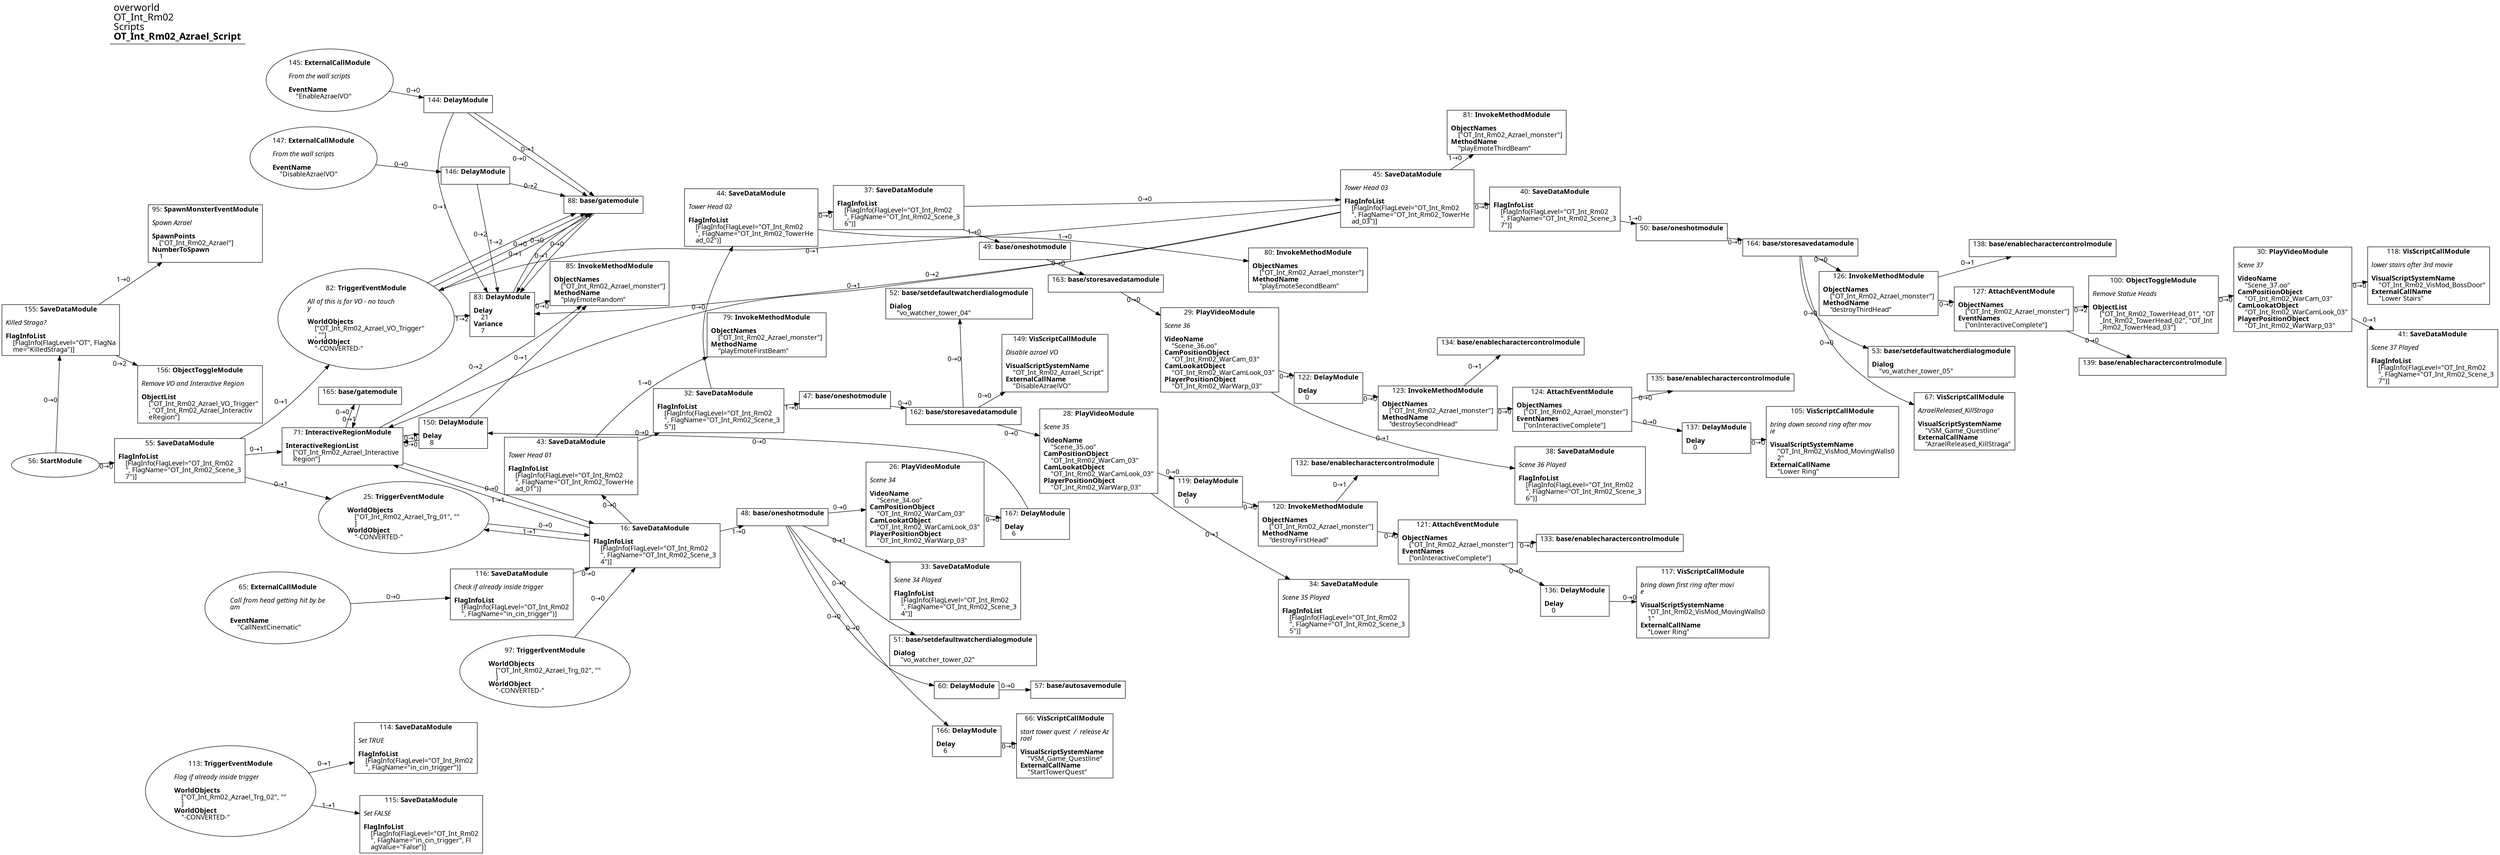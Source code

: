 digraph {
    layout = fdp;
    overlap = prism;
    sep = "+16";
    splines = spline;

    node [ shape = box ];

    graph [ fontname = "Segoe UI" ];
    node [ fontname = "Segoe UI" ];
    edge [ fontname = "Segoe UI" ];

    16 [ label = <16: <b>SaveDataModule</b><br/><br/><b>FlagInfoList</b><br align="left"/>    [FlagInfo(FlagLevel=&quot;OT_Int_Rm02<br align="left"/>    &quot;, FlagName=&quot;OT_Int_Rm02_Scene_3<br align="left"/>    4&quot;)]<br align="left"/>> ];
    16 [ pos = "0.56100005,-0.851!" ];
    16 -> 43 [ label = "0→0" ];
    16 -> 48 [ label = "1→0" ];
    16 -> 25 [ label = "1→1" ];
    16 -> 71 [ label = "1→1" ];

    25 [ label = <25: <b>TriggerEventModule</b><br/><br/><b>WorldObjects</b><br align="left"/>    [&quot;OT_Int_Rm02_Azrael_Trg_01&quot;, &quot;&quot;<br align="left"/>    ]<br align="left"/><b>WorldObject</b><br align="left"/>    &quot;-CONVERTED-&quot;<br align="left"/>> ];
    25 [ shape = oval ]
    25 [ pos = "0.215,-0.68500006!" ];
    25 -> 16 [ label = "0→0" ];

    26 [ label = <26: <b>PlayVideoModule</b><br/><br/><i>Scene 34<br align="left"/></i><br align="left"/><b>VideoName</b><br align="left"/>    &quot;Scene_34.oo&quot;<br align="left"/><b>CamPositionObject</b><br align="left"/>    &quot;OT_Int_Rm02_WarCam_03&quot;<br align="left"/><b>CamLookatObject</b><br align="left"/>    &quot;OT_Int_Rm02_WarCamLook_03&quot;<br align="left"/><b>PlayerPositionObject</b><br align="left"/>    &quot;OT_Int_Rm02_WarWarp_03&quot;<br align="left"/>> ];
    26 [ pos = "1.057,-0.874!" ];
    26 -> 167 [ label = "0→0" ];

    28 [ label = <28: <b>PlayVideoModule</b><br/><br/><i>Scene 35<br align="left"/></i><br align="left"/><b>VideoName</b><br align="left"/>    &quot;Scene_35.oo&quot;<br align="left"/><b>CamPositionObject</b><br align="left"/>    &quot;OT_Int_Rm02_WarCam_03&quot;<br align="left"/><b>CamLookatObject</b><br align="left"/>    &quot;OT_Int_Rm02_WarCamLook_03&quot;<br align="left"/><b>PlayerPositionObject</b><br align="left"/>    &quot;OT_Int_Rm02_WarWarp_03&quot;<br align="left"/>> ];
    28 [ pos = "1.774,-0.642!" ];
    28 -> 119 [ label = "0→0" ];
    28 -> 34 [ label = "0→1" ];

    29 [ label = <29: <b>PlayVideoModule</b><br/><br/><i>Scene 36<br align="left"/></i><br align="left"/><b>VideoName</b><br align="left"/>    &quot;Scene_36.oo&quot;<br align="left"/><b>CamPositionObject</b><br align="left"/>    &quot;OT_Int_Rm02_WarCam_03&quot;<br align="left"/><b>CamLookatObject</b><br align="left"/>    &quot;OT_Int_Rm02_WarCamLook_03&quot;<br align="left"/><b>PlayerPositionObject</b><br align="left"/>    &quot;OT_Int_Rm02_WarWarp_03&quot;<br align="left"/>> ];
    29 [ pos = "3.0640001,-0.065000005!" ];
    29 -> 122 [ label = "0→0" ];
    29 -> 38 [ label = "0→1" ];

    30 [ label = <30: <b>PlayVideoModule</b><br/><br/><i>Scene 37<br align="left"/></i><br align="left"/><b>VideoName</b><br align="left"/>    &quot;Scene_37.oo&quot;<br align="left"/><b>CamPositionObject</b><br align="left"/>    &quot;OT_Int_Rm02_WarCam_03&quot;<br align="left"/><b>CamLookatObject</b><br align="left"/>    &quot;OT_Int_Rm02_WarCamLook_03&quot;<br align="left"/><b>PlayerPositionObject</b><br align="left"/>    &quot;OT_Int_Rm02_WarWarp_03&quot;<br align="left"/>> ];
    30 [ pos = "5.807,0.3!" ];
    30 -> 118 [ label = "0→0" ];
    30 -> 41 [ label = "0→1" ];

    32 [ label = <32: <b>SaveDataModule</b><br/><br/><b>FlagInfoList</b><br align="left"/>    [FlagInfo(FlagLevel=&quot;OT_Int_Rm02<br align="left"/>    &quot;, FlagName=&quot;OT_Int_Rm02_Scene_3<br align="left"/>    5&quot;)]<br align="left"/>> ];
    32 [ pos = "1.042,-0.619!" ];
    32 -> 44 [ label = "0→0" ];
    32 -> 47 [ label = "1→0" ];

    33 [ label = <33: <b>SaveDataModule</b><br/><br/><i>Scene 34 Played<br align="left"/></i><br align="left"/><b>FlagInfoList</b><br align="left"/>    [FlagInfo(FlagLevel=&quot;OT_Int_Rm02<br align="left"/>    &quot;, FlagName=&quot;OT_Int_Rm02_Scene_3<br align="left"/>    4&quot;)]<br align="left"/>> ];
    33 [ pos = "1.059,-1.016!" ];

    34 [ label = <34: <b>SaveDataModule</b><br/><br/><i>Scene 35 Played<br align="left"/></i><br align="left"/><b>FlagInfoList</b><br align="left"/>    [FlagInfo(FlagLevel=&quot;OT_Int_Rm02<br align="left"/>    &quot;, FlagName=&quot;OT_Int_Rm02_Scene_3<br align="left"/>    5&quot;)]<br align="left"/>> ];
    34 [ pos = "1.9660001,-0.841!" ];

    37 [ label = <37: <b>SaveDataModule</b><br/><br/><b>FlagInfoList</b><br align="left"/>    [FlagInfo(FlagLevel=&quot;OT_Int_Rm02<br align="left"/>    &quot;, FlagName=&quot;OT_Int_Rm02_Scene_3<br align="left"/>    6&quot;)]<br align="left"/>> ];
    37 [ pos = "2.4290001,-0.042000003!" ];
    37 -> 45 [ label = "0→0" ];
    37 -> 49 [ label = "1→0" ];

    38 [ label = <38: <b>SaveDataModule</b><br/><br/><i>Scene 36 Played<br align="left"/></i><br align="left"/><b>FlagInfoList</b><br align="left"/>    [FlagInfo(FlagLevel=&quot;OT_Int_Rm02<br align="left"/>    &quot;, FlagName=&quot;OT_Int_Rm02_Scene_3<br align="left"/>    6&quot;)]<br align="left"/>> ];
    38 [ pos = "3.2770002,-0.275!" ];

    40 [ label = <40: <b>SaveDataModule</b><br/><br/><b>FlagInfoList</b><br align="left"/>    [FlagInfo(FlagLevel=&quot;OT_Int_Rm02<br align="left"/>    &quot;, FlagName=&quot;OT_Int_Rm02_Scene_3<br align="left"/>    7&quot;)]<br align="left"/>> ];
    40 [ pos = "4.3190002,0.277!" ];
    40 -> 50 [ label = "1→0" ];

    41 [ label = <41: <b>SaveDataModule</b><br/><br/><i>Scene 37 Played<br align="left"/></i><br align="left"/><b>FlagInfoList</b><br align="left"/>    [FlagInfo(FlagLevel=&quot;OT_Int_Rm02<br align="left"/>    &quot;, FlagName=&quot;OT_Int_Rm02_Scene_3<br align="left"/>    7&quot;)]<br align="left"/>> ];
    41 [ pos = "5.9870005,0.20700002!" ];

    43 [ label = <43: <b>SaveDataModule</b><br/><br/><i>Tower Head 01<br align="left"/></i><br align="left"/><b>FlagInfoList</b><br align="left"/>    [FlagInfo(FlagLevel=&quot;OT_Int_Rm02<br align="left"/>    &quot;, FlagName=&quot;OT_Int_Rm02_TowerHe<br align="left"/>    ad_01&quot;)]<br align="left"/>> ];
    43 [ pos = "0.8,-0.619!" ];
    43 -> 32 [ label = "0→0" ];
    43 -> 79 [ label = "1→0" ];

    44 [ label = <44: <b>SaveDataModule</b><br/><br/><i>Tower Head 02<br align="left"/></i><br align="left"/><b>FlagInfoList</b><br align="left"/>    [FlagInfo(FlagLevel=&quot;OT_Int_Rm02<br align="left"/>    &quot;, FlagName=&quot;OT_Int_Rm02_TowerHe<br align="left"/>    ad_02&quot;)]<br align="left"/>> ];
    44 [ pos = "2.1660001,-0.042000003!" ];
    44 -> 37 [ label = "0→0" ];
    44 -> 80 [ label = "1→0" ];

    45 [ label = <45: <b>SaveDataModule</b><br/><br/><i>Tower Head 03<br align="left"/></i><br align="left"/><b>FlagInfoList</b><br align="left"/>    [FlagInfo(FlagLevel=&quot;OT_Int_Rm02<br align="left"/>    &quot;, FlagName=&quot;OT_Int_Rm02_TowerHe<br align="left"/>    ad_03&quot;)]<br align="left"/>> ];
    45 [ pos = "4.0230002,0.277!" ];
    45 -> 40 [ label = "0→0" ];
    45 -> 81 [ label = "1→0" ];
    45 -> 71 [ label = "0→1" ];
    45 -> 83 [ label = "0→2" ];
    45 -> 82 [ label = "0→1" ];

    47 [ label = <47: <b>base/oneshotmodule</b><br/><br/>> ];
    47 [ pos = "1.279,-0.642!" ];
    47 -> 162 [ label = "0→0" ];

    48 [ label = <48: <b>base/oneshotmodule</b><br/><br/>> ];
    48 [ pos = "0.80300003,-0.874!" ];
    48 -> 33 [ label = "0→1" ];
    48 -> 51 [ label = "0→0" ];
    48 -> 60 [ label = "0→0" ];
    48 -> 26 [ label = "0→0" ];
    48 -> 166 [ label = "0→0" ];

    49 [ label = <49: <b>base/oneshotmodule</b><br/><br/>> ];
    49 [ pos = "2.657,-0.065000005!" ];
    49 -> 163 [ label = "0→0" ];

    50 [ label = <50: <b>base/oneshotmodule</b><br/><br/>> ];
    50 [ pos = "4.5410004,0.254!" ];
    50 -> 164 [ label = "0→0" ];

    51 [ label = <51: <b>base/setdefaultwatcherdialogmodule</b><br/><br/><b>Dialog</b><br align="left"/>    &quot;vo_watcher_tower_02&quot;<br align="left"/>> ];
    51 [ pos = "1.064,-1.167!" ];

    52 [ label = <52: <b>base/setdefaultwatcherdialogmodule</b><br/><br/><b>Dialog</b><br align="left"/>    &quot;vo_watcher_tower_04&quot;<br align="left"/>> ];
    52 [ pos = "1.7810001,-0.44400004!" ];

    53 [ label = <53: <b>base/setdefaultwatcherdialogmodule</b><br/><br/><b>Dialog</b><br align="left"/>    &quot;vo_watcher_tower_05&quot;<br align="left"/>> ];
    53 [ pos = "5.0410004,0.093!" ];

    55 [ label = <55: <b>SaveDataModule</b><br/><br/><b>FlagInfoList</b><br align="left"/>    [FlagInfo(FlagLevel=&quot;OT_Int_Rm02<br align="left"/>    &quot;, FlagName=&quot;OT_Int_Rm02_Scene_3<br align="left"/>    7&quot;)]<br align="left"/>> ];
    55 [ pos = "-0.105000004,-0.57000005!" ];
    55 -> 71 [ label = "0→1" ];
    55 -> 25 [ label = "0→1" ];
    55 -> 82 [ label = "0→1" ];

    56 [ label = <56: <b>StartModule</b><br/><br/>> ];
    56 [ shape = oval ]
    56 [ pos = "-0.54,-0.57000005!" ];
    56 -> 55 [ label = "0→0" ];
    56 -> 155 [ label = "0→0" ];

    57 [ label = <57: <b>base/autosavemodule</b><br/><br/>> ];
    57 [ pos = "1.279,-1.2550001!" ];

    60 [ label = <60: <b>DelayModule</b><br/><br/>> ];
    60 [ pos = "1.0680001,-1.2550001!" ];
    60 -> 57 [ label = "0→0" ];

    65 [ label = <65: <b>ExternalCallModule</b><br/><br/><i>Call from head getting hit by be<br align="left"/>am<br align="left"/></i><br align="left"/><b>EventName</b><br align="left"/>    &quot;CallNextCinematic&quot;<br align="left"/>> ];
    65 [ shape = oval ]
    65 [ pos = "-0.08800001,-0.90900004!" ];
    65 -> 116 [ label = "0→0" ];

    66 [ label = <66: <b>VisScriptCallModule</b><br/><br/><i>start tower quest  /  release Az<br align="left"/>rael<br align="left"/></i><br align="left"/><b>VisualScriptSystemName</b><br align="left"/>    &quot;VSM_Game_Questline&quot;<br align="left"/><b>ExternalCallName</b><br align="left"/>    &quot;StartTowerQuest&quot;<br align="left"/>> ];
    66 [ pos = "1.251,-1.442!" ];

    67 [ label = <67: <b>VisScriptCallModule</b><br/><br/><i>AzraelReleased_KillStraga<br align="left"/></i><br align="left"/><b>VisualScriptSystemName</b><br align="left"/>    &quot;VSM_Game_Questline&quot;<br align="left"/><b>ExternalCallName</b><br align="left"/>    &quot;AzraelReleased_KillStraga&quot;<br align="left"/>> ];
    67 [ pos = "5.038,0.0050000004!" ];

    71 [ label = <71: <b>InteractiveRegionModule</b><br/><br/><b>InteractiveRegionList</b><br align="left"/>    [&quot;OT_Int_Rm02_Azrael_Interactive<br align="left"/>    Region&quot;]<br align="left"/>> ];
    71 [ pos = "0.21400002,-0.54700005!" ];
    71 -> 16 [ label = "0→0" ];
    71 -> 85 [ label = "0→2" ];
    71 -> 150 [ label = "0→0" ];
    71 -> 165 [ label = "0→0" ];

    79 [ label = <79: <b>InvokeMethodModule</b><br/><br/><b>ObjectNames</b><br align="left"/>    [&quot;OT_Int_Rm02_Azrael_monster&quot;]<br align="left"/><b>MethodName</b><br align="left"/>    &quot;playEmoteFirstBeam&quot;<br align="left"/>> ];
    79 [ pos = "1.042,-0.45800003!" ];

    80 [ label = <80: <b>InvokeMethodModule</b><br/><br/><b>ObjectNames</b><br align="left"/>    [&quot;OT_Int_Rm02_Azrael_monster&quot;]<br align="left"/><b>MethodName</b><br align="left"/>    &quot;playEmoteSecondBeam&quot;<br align="left"/>> ];
    80 [ pos = "3.7370002,0.19000001!" ];

    81 [ label = <81: <b>InvokeMethodModule</b><br/><br/><b>ObjectNames</b><br align="left"/>    [&quot;OT_Int_Rm02_Azrael_monster&quot;]<br align="left"/><b>MethodName</b><br align="left"/>    &quot;playEmoteThirdBeam&quot;<br align="left"/>> ];
    81 [ pos = "4.256,0.43500003!" ];

    82 [ label = <82: <b>TriggerEventModule</b><br/><br/><i>All of this is for VO - no touch<br align="left"/>y<br align="left"/></i><br align="left"/><b>WorldObjects</b><br align="left"/>    [&quot;OT_Int_Rm02_Azrael_VO_Trigger&quot;<br align="left"/>    , &quot;&quot;]<br align="left"/><b>WorldObject</b><br align="left"/>    &quot;-CONVERTED-&quot;<br align="left"/>> ];
    82 [ shape = oval ]
    82 [ pos = "0.23500001,-0.24400002!" ];
    82 -> 88 [ label = "1→2" ];
    82 -> 88 [ label = "0→1" ];
    82 -> 88 [ label = "0→0" ];
    82 -> 83 [ label = "1→2" ];

    83 [ label = <83: <b>DelayModule</b><br/><br/><b>Delay</b><br align="left"/>    21<br align="left"/><b>Variance</b><br align="left"/>    7<br align="left"/>> ];
    83 [ pos = "0.537,-0.25300002!" ];
    83 -> 85 [ label = "0→0" ];
    83 -> 88 [ label = "0→0" ];

    85 [ label = <85: <b>InvokeMethodModule</b><br/><br/><b>ObjectNames</b><br align="left"/>    [&quot;OT_Int_Rm02_Azrael_monster&quot;]<br align="left"/><b>MethodName</b><br align="left"/>    &quot;playEmoteRandom&quot;<br align="left"/>> ];
    85 [ pos = "0.748,-0.24300002!" ];

    88 [ label = <88: <b>base/gatemodule</b><br/><br/>> ];
    88 [ pos = "0.546,-0.05!" ];
    88 -> 83 [ label = "0→1" ];
    88 -> 83 [ label = "0→0" ];

    95 [ label = <95: <b>SpawnMonsterEventModule</b><br/><br/><i>Spawn Azrael<br align="left"/></i><br align="left"/><b>SpawnPoints</b><br align="left"/>    [&quot;OT_Int_Rm02_Azrael&quot;]<br align="left"/><b>NumberToSpawn</b><br align="left"/>    1<br align="left"/>> ];
    95 [ pos = "-0.09900001,-0.094000004!" ];

    97 [ label = <97: <b>TriggerEventModule</b><br/><br/><b>WorldObjects</b><br align="left"/>    [&quot;OT_Int_Rm02_Azrael_Trg_02&quot;, &quot;&quot;<br align="left"/>    ]<br align="left"/><b>WorldObject</b><br align="left"/>    &quot;-CONVERTED-&quot;<br align="left"/>> ];
    97 [ shape = oval ]
    97 [ pos = "0.23700002,-1.075!" ];
    97 -> 16 [ label = "0→0" ];

    100 [ label = <100: <b>ObjectToggleModule</b><br/><br/><i>Remove Statue Heads<br align="left"/></i><br align="left"/><b>ObjectList</b><br align="left"/>    [&quot;OT_Int_Rm02_TowerHead_01&quot;, &quot;OT<br align="left"/>    _Int_Rm02_TowerHead_02&quot;, &quot;OT_Int<br align="left"/>    _Rm02_TowerHead_03&quot;]<br align="left"/>> ];
    100 [ pos = "5.5490003,0.3!" ];
    100 -> 30 [ label = "0→0" ];

    105 [ label = <105: <b>VisScriptCallModule</b><br/><br/><i>bring down second ring after mov<br align="left"/>ie<br align="left"/></i><br align="left"/><b>VisualScriptSystemName</b><br align="left"/>    &quot;OT_Int_Rm02_VisMod_MovingWalls0<br align="left"/>    2&quot;<br align="left"/><b>ExternalCallName</b><br align="left"/>    &quot;Lower Ring&quot;<br align="left"/>> ];
    105 [ pos = "4.1470003,-0.16700001!" ];

    113 [ label = <113: <b>TriggerEventModule</b><br/><br/><i>Flag if already inside trigger<br align="left"/></i><br align="left"/><b>WorldObjects</b><br align="left"/>    [&quot;OT_Int_Rm02_Azrael_Trg_02&quot;, &quot;&quot;<br align="left"/>    ]<br align="left"/><b>WorldObject</b><br align="left"/>    &quot;-CONVERTED-&quot;<br align="left"/>> ];
    113 [ shape = oval ]
    113 [ pos = "-0.36200002,-1.4130001!" ];
    113 -> 114 [ label = "0→1" ];
    113 -> 115 [ label = "1→1" ];

    114 [ label = <114: <b>SaveDataModule</b><br/><br/><i>Set TRUE<br align="left"/></i><br align="left"/><b>FlagInfoList</b><br align="left"/>    [FlagInfo(FlagLevel=&quot;OT_Int_Rm02<br align="left"/>    &quot;, FlagName=&quot;in_cin_trigger&quot;)]<br align="left"/>> ];
    114 [ pos = "-0.106000006,-1.3230001!" ];

    115 [ label = <115: <b>SaveDataModule</b><br/><br/><i>Set FALSE<br align="left"/></i><br align="left"/><b>FlagInfoList</b><br align="left"/>    [FlagInfo(FlagLevel=&quot;OT_Int_Rm02<br align="left"/>    &quot;, FlagName=&quot;in_cin_trigger&quot;, Fl<br align="left"/>    agValue=&quot;False&quot;)]<br align="left"/>> ];
    115 [ pos = "-0.104,-1.485!" ];

    116 [ label = <116: <b>SaveDataModule</b><br/><br/><i>Check if already inside trigger<br align="left"/></i><br align="left"/><b>FlagInfoList</b><br align="left"/>    [FlagInfo(FlagLevel=&quot;OT_Int_Rm02<br align="left"/>    &quot;, FlagName=&quot;in_cin_trigger&quot;)]<br align="left"/>> ];
    116 [ pos = "0.22200002,-0.90900004!" ];
    116 -> 16 [ label = "0→0" ];

    117 [ label = <117: <b>VisScriptCallModule</b><br/><br/><i>bring down first ring after movi<br align="left"/>e<br align="left"/></i><br align="left"/><b>VisualScriptSystemName</b><br align="left"/>    &quot;OT_Int_Rm02_VisMod_MovingWalls0<br align="left"/>    1&quot;<br align="left"/><b>ExternalCallName</b><br align="left"/>    &quot;Lower Ring&quot;<br align="left"/>> ];
    117 [ pos = "2.8420002,-0.754!" ];

    118 [ label = <118: <b>VisScriptCallModule</b><br/><br/><i>lower stairs after 3rd movie<br align="left"/></i><br align="left"/><b>VisualScriptSystemName</b><br align="left"/>    &quot;OT_Int_Rm02_VisMod_BossDoor&quot;<br align="left"/><b>ExternalCallName</b><br align="left"/>    &quot;Lower Stairs&quot;<br align="left"/>> ];
    118 [ pos = "5.9800005,0.3!" ];

    119 [ label = <119: <b>DelayModule</b><br/><br/><b>Delay</b><br align="left"/>    0<br align="left"/>> ];
    119 [ pos = "1.9640001,-0.642!" ];
    119 -> 120 [ label = "0→0" ];

    120 [ label = <120: <b>InvokeMethodModule</b><br/><br/><b>ObjectNames</b><br align="left"/>    [&quot;OT_Int_Rm02_Azrael_monster&quot;]<br align="left"/><b>MethodName</b><br align="left"/>    &quot;destroyFirstHead&quot;<br align="left"/>> ];
    120 [ pos = "2.134,-0.642!" ];
    120 -> 132 [ label = "0→1" ];
    120 -> 121 [ label = "0→0" ];

    121 [ label = <121: <b>AttachEventModule</b><br/><br/><b>ObjectNames</b><br align="left"/>    [&quot;OT_Int_Rm02_Azrael_monster&quot;]<br align="left"/><b>EventNames</b><br align="left"/>    [&quot;onInteractiveComplete&quot;]<br align="left"/>> ];
    121 [ pos = "2.351,-0.642!" ];
    121 -> 133 [ label = "0→0" ];
    121 -> 136 [ label = "0→0" ];

    122 [ label = <122: <b>DelayModule</b><br/><br/><b>Delay</b><br align="left"/>    0<br align="left"/>> ];
    122 [ pos = "3.2710001,-0.065000005!" ];
    122 -> 123 [ label = "0→0" ];

    123 [ label = <123: <b>InvokeMethodModule</b><br/><br/><b>ObjectNames</b><br align="left"/>    [&quot;OT_Int_Rm02_Azrael_monster&quot;]<br align="left"/><b>MethodName</b><br align="left"/>    &quot;destroySecondHead&quot;<br align="left"/>> ];
    123 [ pos = "3.4420002,-0.065000005!" ];
    123 -> 124 [ label = "0→0" ];
    123 -> 134 [ label = "0→1" ];

    124 [ label = <124: <b>AttachEventModule</b><br/><br/><b>ObjectNames</b><br align="left"/>    [&quot;OT_Int_Rm02_Azrael_monster&quot;]<br align="left"/><b>EventNames</b><br align="left"/>    [&quot;onInteractiveComplete&quot;]<br align="left"/>> ];
    124 [ pos = "3.6580002,-0.065000005!" ];
    124 -> 135 [ label = "0→0" ];
    124 -> 137 [ label = "0→0" ];

    126 [ label = <126: <b>InvokeMethodModule</b><br/><br/><b>ObjectNames</b><br align="left"/>    [&quot;OT_Int_Rm02_Azrael_monster&quot;]<br align="left"/><b>MethodName</b><br align="left"/>    &quot;destroyThirdHead&quot;<br align="left"/>> ];
    126 [ pos = "5.0480003,0.254!" ];
    126 -> 127 [ label = "0→0" ];
    126 -> 138 [ label = "0→1" ];

    127 [ label = <127: <b>AttachEventModule</b><br/><br/><b>ObjectNames</b><br align="left"/>    [&quot;OT_Int_Rm02_Azrael_monster&quot;]<br align="left"/><b>EventNames</b><br align="left"/>    [&quot;onInteractiveComplete&quot;]<br align="left"/>> ];
    127 [ pos = "5.2640004,0.254!" ];
    127 -> 100 [ label = "0→2" ];
    127 -> 139 [ label = "0→0" ];

    132 [ label = <132: <b>base/enablecharactercontrolmodule</b><br/><br/>> ];
    132 [ pos = "2.3490002,-0.518!" ];

    133 [ label = <133: <b>base/enablecharactercontrolmodule</b><br/><br/>> ];
    133 [ pos = "2.618,-0.642!" ];

    134 [ label = <134: <b>base/enablecharactercontrolmodule</b><br/><br/>> ];
    134 [ pos = "3.6580002,0.024!" ];

    135 [ label = <135: <b>base/enablecharactercontrolmodule</b><br/><br/>> ];
    135 [ pos = "3.9410002,-0.065000005!" ];

    136 [ label = <136: <b>DelayModule</b><br/><br/><b>Delay</b><br align="left"/>    0<br align="left"/>> ];
    136 [ pos = "2.6200001,-0.754!" ];
    136 -> 117 [ label = "0→0" ];

    137 [ label = <137: <b>DelayModule</b><br/><br/><b>Delay</b><br align="left"/>    0<br align="left"/>> ];
    137 [ pos = "3.9420002,-0.16700001!" ];
    137 -> 105 [ label = "0→0" ];

    138 [ label = <138: <b>base/enablecharactercontrolmodule</b><br/><br/>> ];
    138 [ pos = "5.308,0.43!" ];

    139 [ label = <139: <b>base/enablecharactercontrolmodule</b><br/><br/>> ];
    139 [ pos = "5.5490003,0.116000004!" ];

    144 [ label = <144: <b>DelayModule</b><br/><br/>> ];
    144 [ pos = "0.24000001,0.21700001!" ];
    144 -> 83 [ label = "0→1" ];
    144 -> 88 [ label = "0→1" ];
    144 -> 88 [ label = "0→0" ];

    145 [ label = <145: <b>ExternalCallModule</b><br/><br/><i>From the wall scripts<br align="left"/></i><br align="left"/><b>EventName</b><br align="left"/>    &quot;EnableAzraelVO&quot;<br align="left"/>> ];
    145 [ shape = oval ]
    145 [ pos = "-0.029000001,0.21700001!" ];
    145 -> 144 [ label = "0→0" ];

    146 [ label = <146: <b>DelayModule</b><br/><br/>> ];
    146 [ pos = "0.24100001,0.035!" ];
    146 -> 88 [ label = "0→2" ];
    146 -> 83 [ label = "0→2" ];

    147 [ label = <147: <b>ExternalCallModule</b><br/><br/><i>From the wall scripts<br align="left"/></i><br align="left"/><b>EventName</b><br align="left"/>    &quot;DisableAzraelVO&quot;<br align="left"/>> ];
    147 [ shape = oval ]
    147 [ pos = "-0.028,0.035!" ];
    147 -> 146 [ label = "0→0" ];

    149 [ label = <149: <b>VisScriptCallModule</b><br/><br/><i>Disable azrael VO<br align="left"/></i><br align="left"/><b>VisualScriptSystemName</b><br align="left"/>    &quot;OT_Int_Rm02_Azrael_Script&quot;<br align="left"/><b>ExternalCallName</b><br align="left"/>    &quot;DisableAzraelVO&quot;<br align="left"/>> ];
    149 [ pos = "1.7760001,-0.54800004!" ];

    150 [ label = <150: <b>DelayModule</b><br/><br/><b>Delay</b><br align="left"/>    8<br align="left"/>> ];
    150 [ pos = "0.545,-0.54800004!" ];
    150 -> 85 [ label = "0→1" ];
    150 -> 71 [ label = "0→0" ];

    155 [ label = <155: <b>SaveDataModule</b><br/><br/><i>Killed Straga?<br align="left"/></i><br align="left"/><b>FlagInfoList</b><br align="left"/>    [FlagInfo(FlagLevel=&quot;OT&quot;, FlagNa<br align="left"/>    me=&quot;KilledStraga&quot;)]<br align="left"/>> ];
    155 [ pos = "-0.365,-0.231!" ];
    155 -> 95 [ label = "1→0" ];
    155 -> 156 [ label = "0→2" ];

    156 [ label = <156: <b>ObjectToggleModule</b><br/><br/><i>Remove VO and Interactive Region<br align="left"/></i><br align="left"/><b>ObjectList</b><br align="left"/>    [&quot;OT_Int_Rm02_Azrael_VO_Trigger&quot;<br align="left"/>    , &quot;OT_Int_Rm02_Azrael_Interactiv<br align="left"/>    eRegion&quot;]<br align="left"/>> ];
    156 [ pos = "-0.097,-0.363!" ];

    162 [ label = <162: <b>base/storesavedatamodule</b><br/><br/>> ];
    162 [ pos = "1.4690001,-0.642!" ];
    162 -> 28 [ label = "0→0" ];
    162 -> 149 [ label = "0→0" ];
    162 -> 52 [ label = "0→0" ];

    163 [ label = <163: <b>base/storesavedatamodule</b><br/><br/>> ];
    163 [ pos = "2.8370001,-0.065000005!" ];
    163 -> 29 [ label = "0→0" ];

    164 [ label = <164: <b>base/storesavedatamodule</b><br/><br/>> ];
    164 [ pos = "4.755,0.254!" ];
    164 -> 126 [ label = "0→0" ];
    164 -> 53 [ label = "0→0" ];
    164 -> 67 [ label = "0→0" ];

    165 [ label = <165: <b>base/gatemodule</b><br/><br/>> ];
    165 [ pos = "0.261,-0.41500002!" ];
    165 -> 71 [ label = "0→1" ];

    166 [ label = <166: <b>DelayModule</b><br/><br/><b>Delay</b><br align="left"/>    6<br align="left"/>> ];
    166 [ pos = "1.074,-1.442!" ];
    166 -> 66 [ label = "0→0" ];

    167 [ label = <167: <b>DelayModule</b><br/><br/><b>Delay</b><br align="left"/>    6<br align="left"/>> ];
    167 [ pos = "1.2590001,-0.87500006!" ];
    167 -> 150 [ label = "0→0" ];

    title [ pos = "-0.541,0.43600002!" ];
    title [ shape = underline ];
    title [ label = <<font point-size="20">overworld<br align="left"/>OT_Int_Rm02<br align="left"/>Scripts<br align="left"/><b>OT_Int_Rm02_Azrael_Script</b><br align="left"/></font>> ];
}
